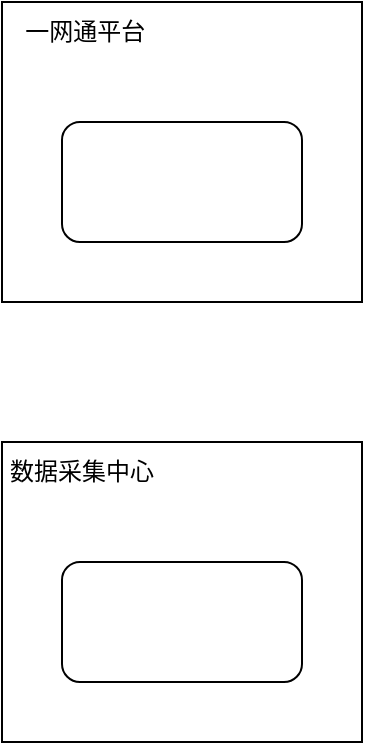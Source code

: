 <mxfile version="24.7.7">
  <diagram name="第 1 页" id="SEnRa2Ev04jxgcFqGOmg">
    <mxGraphModel dx="1386" dy="749" grid="1" gridSize="10" guides="1" tooltips="1" connect="1" arrows="1" fold="1" page="1" pageScale="1" pageWidth="827" pageHeight="1169" math="0" shadow="0">
      <root>
        <mxCell id="0" />
        <mxCell id="1" parent="0" />
        <mxCell id="ja-0hPlAd0MBnEh-3c65-3" value="" style="rounded=0;whiteSpace=wrap;html=1;" vertex="1" parent="1">
          <mxGeometry x="110" y="120" width="180" height="150" as="geometry" />
        </mxCell>
        <mxCell id="ja-0hPlAd0MBnEh-3c65-1" value="" style="rounded=1;whiteSpace=wrap;html=1;" vertex="1" parent="1">
          <mxGeometry x="140" y="180" width="120" height="60" as="geometry" />
        </mxCell>
        <mxCell id="ja-0hPlAd0MBnEh-3c65-2" value="" style="rounded=1;whiteSpace=wrap;html=1;" vertex="1" parent="1">
          <mxGeometry x="140" y="400" width="120" height="60" as="geometry" />
        </mxCell>
        <mxCell id="ja-0hPlAd0MBnEh-3c65-4" value="&amp;nbsp;一网通平台" style="text;html=1;align=center;verticalAlign=middle;whiteSpace=wrap;rounded=0;" vertex="1" parent="1">
          <mxGeometry x="110" y="120" width="80" height="30" as="geometry" />
        </mxCell>
        <mxCell id="ja-0hPlAd0MBnEh-3c65-6" value="" style="rounded=0;whiteSpace=wrap;html=1;" vertex="1" parent="1">
          <mxGeometry x="110" y="340" width="180" height="150" as="geometry" />
        </mxCell>
        <mxCell id="ja-0hPlAd0MBnEh-3c65-7" value="数据采集中心" style="text;html=1;align=center;verticalAlign=middle;whiteSpace=wrap;rounded=0;" vertex="1" parent="1">
          <mxGeometry x="110" y="340" width="80" height="30" as="geometry" />
        </mxCell>
        <mxCell id="ja-0hPlAd0MBnEh-3c65-8" value="" style="rounded=1;whiteSpace=wrap;html=1;" vertex="1" parent="1">
          <mxGeometry x="140" y="400" width="120" height="60" as="geometry" />
        </mxCell>
      </root>
    </mxGraphModel>
  </diagram>
</mxfile>

